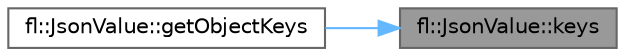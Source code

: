 digraph "fl::JsonValue::keys"
{
 // INTERACTIVE_SVG=YES
 // LATEX_PDF_SIZE
  bgcolor="transparent";
  edge [fontname=Helvetica,fontsize=10,labelfontname=Helvetica,labelfontsize=10];
  node [fontname=Helvetica,fontsize=10,shape=box,height=0.2,width=0.4];
  rankdir="RL";
  Node1 [id="Node000001",label="fl::JsonValue::keys",height=0.2,width=0.4,color="gray40", fillcolor="grey60", style="filled", fontcolor="black",tooltip=" "];
  Node1 -> Node2 [id="edge1_Node000001_Node000002",dir="back",color="steelblue1",style="solid",tooltip=" "];
  Node2 [id="Node000002",label="fl::JsonValue::getObjectKeys",height=0.2,width=0.4,color="grey40", fillcolor="white", style="filled",URL="$da/dd6/structfl_1_1_json_value_a8755bd5fbfc1976615c3c08ddd1b423e.html#a8755bd5fbfc1976615c3c08ddd1b423e",tooltip=" "];
}
